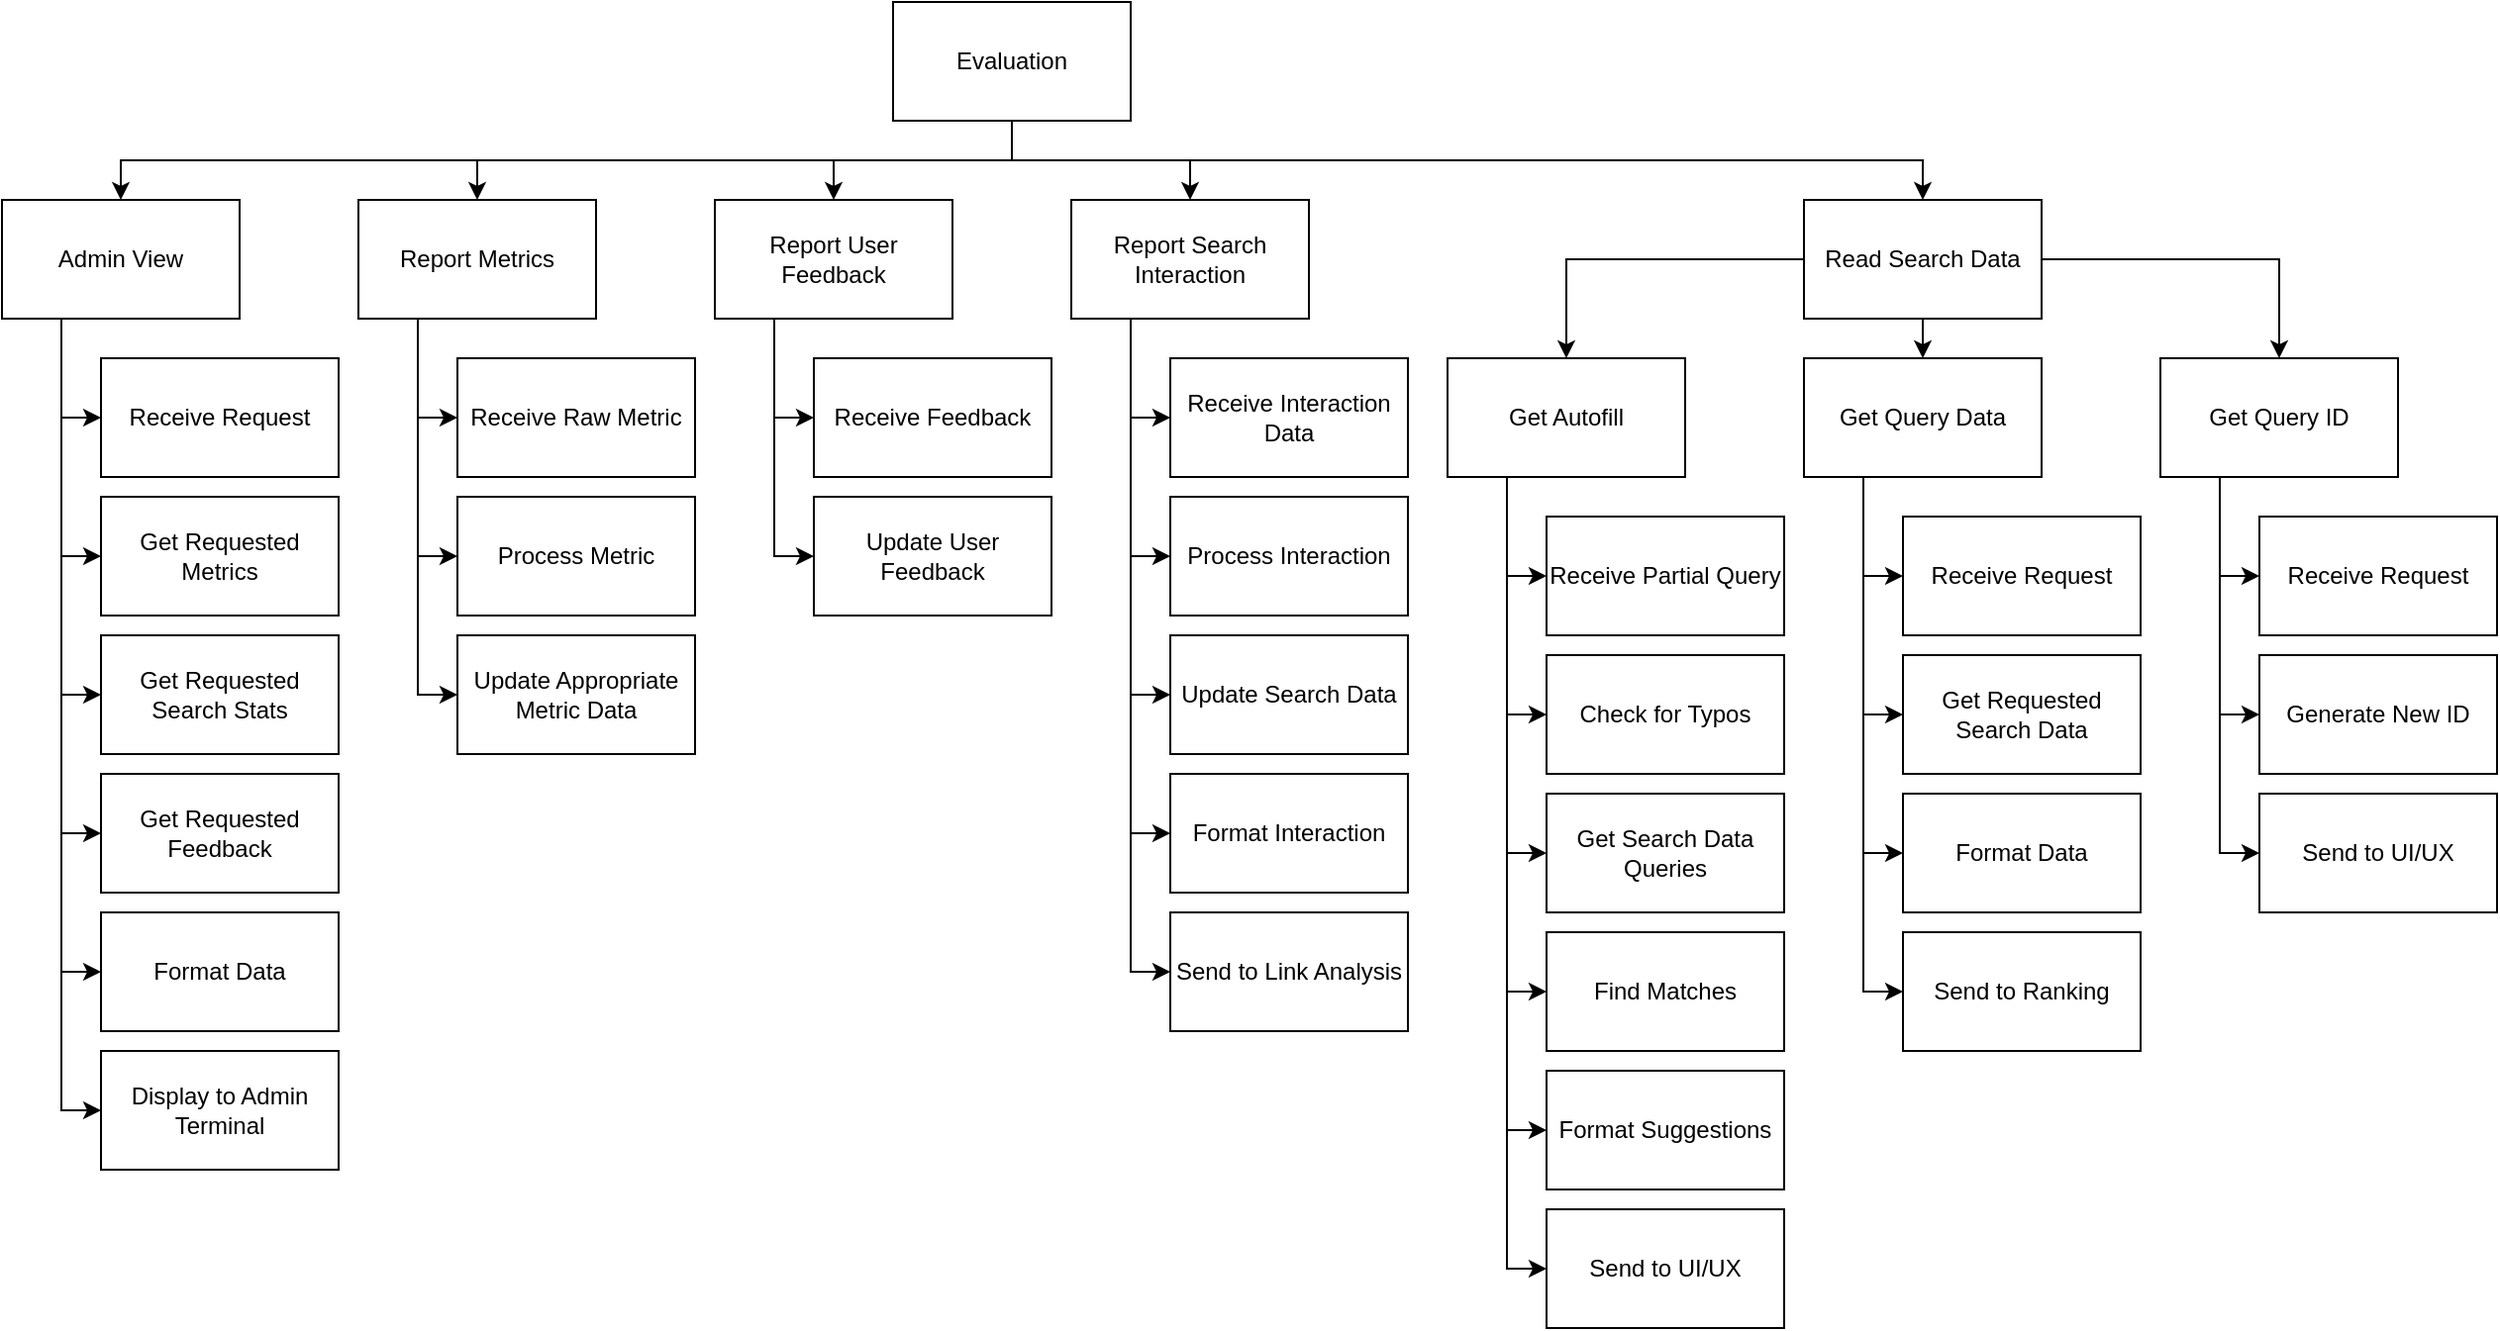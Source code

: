 <mxfile version="24.8.6">
  <diagram name="Page-1" id="ogBhhZRo0rQWLZHBE7oS">
    <mxGraphModel dx="1430" dy="786" grid="0" gridSize="10" guides="1" tooltips="1" connect="1" arrows="1" fold="1" page="0" pageScale="1" pageWidth="850" pageHeight="1100" math="0" shadow="0">
      <root>
        <mxCell id="0" />
        <mxCell id="1" parent="0" />
        <mxCell id="Z3WQjZL3pSgN0Kirx5X1-16" style="rounded=0;orthogonalLoop=1;jettySize=auto;html=1;exitX=0.5;exitY=1;exitDx=0;exitDy=0;entryX=0.5;entryY=0;entryDx=0;entryDy=0;edgeStyle=orthogonalEdgeStyle;elbow=vertical;" parent="1" source="5Jzayr4y2JuYEvUXEJst-1" target="Z3WQjZL3pSgN0Kirx5X1-13" edge="1">
          <mxGeometry relative="1" as="geometry" />
        </mxCell>
        <mxCell id="Z3WQjZL3pSgN0Kirx5X1-17" style="rounded=0;orthogonalLoop=1;jettySize=auto;html=1;exitX=0.5;exitY=1;exitDx=0;exitDy=0;entryX=0.5;entryY=0;entryDx=0;entryDy=0;edgeStyle=orthogonalEdgeStyle;elbow=vertical;" parent="1" source="5Jzayr4y2JuYEvUXEJst-1" target="Z3WQjZL3pSgN0Kirx5X1-14" edge="1">
          <mxGeometry relative="1" as="geometry" />
        </mxCell>
        <mxCell id="Z3WQjZL3pSgN0Kirx5X1-71" style="edgeStyle=orthogonalEdgeStyle;rounded=0;orthogonalLoop=1;jettySize=auto;html=1;exitX=0.5;exitY=1;exitDx=0;exitDy=0;entryX=0.5;entryY=0;entryDx=0;entryDy=0;" parent="1" source="5Jzayr4y2JuYEvUXEJst-1" target="Z3WQjZL3pSgN0Kirx5X1-59" edge="1">
          <mxGeometry relative="1" as="geometry" />
        </mxCell>
        <mxCell id="Z3WQjZL3pSgN0Kirx5X1-72" style="edgeStyle=orthogonalEdgeStyle;rounded=0;orthogonalLoop=1;jettySize=auto;html=1;exitX=0.5;exitY=1;exitDx=0;exitDy=0;entryX=0.5;entryY=0;entryDx=0;entryDy=0;" parent="1" source="5Jzayr4y2JuYEvUXEJst-1" target="Z3WQjZL3pSgN0Kirx5X1-70" edge="1">
          <mxGeometry relative="1" as="geometry" />
        </mxCell>
        <mxCell id="Z3WQjZL3pSgN0Kirx5X1-85" style="edgeStyle=orthogonalEdgeStyle;rounded=0;orthogonalLoop=1;jettySize=auto;html=1;exitX=0.5;exitY=1;exitDx=0;exitDy=0;entryX=0.5;entryY=0;entryDx=0;entryDy=0;" parent="1" source="5Jzayr4y2JuYEvUXEJst-1" target="Z3WQjZL3pSgN0Kirx5X1-83" edge="1">
          <mxGeometry relative="1" as="geometry" />
        </mxCell>
        <mxCell id="5Jzayr4y2JuYEvUXEJst-1" value="Evaluation" style="rounded=0;whiteSpace=wrap;html=1;" parent="1" vertex="1">
          <mxGeometry x="450" y="20" width="120" height="60" as="geometry" />
        </mxCell>
        <mxCell id="Z3WQjZL3pSgN0Kirx5X1-4" value="Process Metric" style="rounded=0;whiteSpace=wrap;html=1;" parent="1" vertex="1">
          <mxGeometry x="230" y="270" width="120" height="60" as="geometry" />
        </mxCell>
        <mxCell id="Z3WQjZL3pSgN0Kirx5X1-5" value="Update Appropriate Metric Data" style="rounded=0;whiteSpace=wrap;html=1;" parent="1" vertex="1">
          <mxGeometry x="230" y="340" width="120" height="60" as="geometry" />
        </mxCell>
        <mxCell id="Z3WQjZL3pSgN0Kirx5X1-6" value="Receive Raw Metric" style="rounded=0;whiteSpace=wrap;html=1;" parent="1" vertex="1">
          <mxGeometry x="230" y="200" width="120" height="60" as="geometry" />
        </mxCell>
        <mxCell id="Z3WQjZL3pSgN0Kirx5X1-7" value="Format Suggestions" style="rounded=0;whiteSpace=wrap;html=1;" parent="1" vertex="1">
          <mxGeometry x="780" y="560" width="120" height="60" as="geometry" />
        </mxCell>
        <mxCell id="Z3WQjZL3pSgN0Kirx5X1-8" value="Find Matches" style="rounded=0;whiteSpace=wrap;html=1;" parent="1" vertex="1">
          <mxGeometry x="780" y="490" width="120" height="60" as="geometry" />
        </mxCell>
        <mxCell id="Z3WQjZL3pSgN0Kirx5X1-9" value="Get Search Data Queries" style="rounded=0;whiteSpace=wrap;html=1;" parent="1" vertex="1">
          <mxGeometry x="780" y="420" width="120" height="60" as="geometry" />
        </mxCell>
        <mxCell id="Z3WQjZL3pSgN0Kirx5X1-10" value="Check for Typos" style="rounded=0;whiteSpace=wrap;html=1;" parent="1" vertex="1">
          <mxGeometry x="780" y="350" width="120" height="60" as="geometry" />
        </mxCell>
        <mxCell id="Z3WQjZL3pSgN0Kirx5X1-11" value="Receive Partial Query" style="rounded=0;whiteSpace=wrap;html=1;" parent="1" vertex="1">
          <mxGeometry x="780" y="280" width="120" height="60" as="geometry" />
        </mxCell>
        <mxCell id="Z3WQjZL3pSgN0Kirx5X1-19" style="edgeStyle=orthogonalEdgeStyle;rounded=0;orthogonalLoop=1;jettySize=auto;html=1;exitX=0.25;exitY=1;exitDx=0;exitDy=0;entryX=0;entryY=0.5;entryDx=0;entryDy=0;" parent="1" source="Z3WQjZL3pSgN0Kirx5X1-12" target="Z3WQjZL3pSgN0Kirx5X1-11" edge="1">
          <mxGeometry relative="1" as="geometry" />
        </mxCell>
        <mxCell id="Z3WQjZL3pSgN0Kirx5X1-20" style="edgeStyle=orthogonalEdgeStyle;rounded=0;orthogonalLoop=1;jettySize=auto;html=1;exitX=0.25;exitY=1;exitDx=0;exitDy=0;entryX=0;entryY=0.5;entryDx=0;entryDy=0;" parent="1" source="Z3WQjZL3pSgN0Kirx5X1-12" target="Z3WQjZL3pSgN0Kirx5X1-10" edge="1">
          <mxGeometry relative="1" as="geometry" />
        </mxCell>
        <mxCell id="Z3WQjZL3pSgN0Kirx5X1-21" style="edgeStyle=orthogonalEdgeStyle;rounded=0;orthogonalLoop=1;jettySize=auto;html=1;exitX=0.25;exitY=1;exitDx=0;exitDy=0;entryX=0;entryY=0.5;entryDx=0;entryDy=0;" parent="1" source="Z3WQjZL3pSgN0Kirx5X1-12" target="Z3WQjZL3pSgN0Kirx5X1-9" edge="1">
          <mxGeometry relative="1" as="geometry" />
        </mxCell>
        <mxCell id="Z3WQjZL3pSgN0Kirx5X1-22" style="edgeStyle=orthogonalEdgeStyle;rounded=0;orthogonalLoop=1;jettySize=auto;html=1;exitX=0.25;exitY=1;exitDx=0;exitDy=0;entryX=0;entryY=0.5;entryDx=0;entryDy=0;" parent="1" source="Z3WQjZL3pSgN0Kirx5X1-12" target="Z3WQjZL3pSgN0Kirx5X1-8" edge="1">
          <mxGeometry relative="1" as="geometry" />
        </mxCell>
        <mxCell id="Z3WQjZL3pSgN0Kirx5X1-23" style="edgeStyle=orthogonalEdgeStyle;rounded=0;orthogonalLoop=1;jettySize=auto;html=1;exitX=0.25;exitY=1;exitDx=0;exitDy=0;entryX=0;entryY=0.5;entryDx=0;entryDy=0;" parent="1" source="Z3WQjZL3pSgN0Kirx5X1-12" target="Z3WQjZL3pSgN0Kirx5X1-7" edge="1">
          <mxGeometry relative="1" as="geometry" />
        </mxCell>
        <mxCell id="Z3WQjZL3pSgN0Kirx5X1-112" style="edgeStyle=orthogonalEdgeStyle;rounded=0;orthogonalLoop=1;jettySize=auto;html=1;exitX=0.25;exitY=1;exitDx=0;exitDy=0;entryX=0;entryY=0.5;entryDx=0;entryDy=0;" parent="1" source="Z3WQjZL3pSgN0Kirx5X1-12" target="Z3WQjZL3pSgN0Kirx5X1-111" edge="1">
          <mxGeometry relative="1" as="geometry">
            <mxPoint x="780" y="660" as="targetPoint" />
          </mxGeometry>
        </mxCell>
        <mxCell id="Z3WQjZL3pSgN0Kirx5X1-12" value="Get Autofill" style="rounded=0;whiteSpace=wrap;html=1;" parent="1" vertex="1">
          <mxGeometry x="730" y="200" width="120" height="60" as="geometry" />
        </mxCell>
        <mxCell id="Z3WQjZL3pSgN0Kirx5X1-24" style="edgeStyle=orthogonalEdgeStyle;rounded=0;orthogonalLoop=1;jettySize=auto;html=1;exitX=0.25;exitY=1;exitDx=0;exitDy=0;entryX=0;entryY=0.5;entryDx=0;entryDy=0;" parent="1" source="Z3WQjZL3pSgN0Kirx5X1-13" target="Z3WQjZL3pSgN0Kirx5X1-6" edge="1">
          <mxGeometry relative="1" as="geometry" />
        </mxCell>
        <mxCell id="Z3WQjZL3pSgN0Kirx5X1-25" style="edgeStyle=orthogonalEdgeStyle;rounded=0;orthogonalLoop=1;jettySize=auto;html=1;exitX=0.25;exitY=1;exitDx=0;exitDy=0;entryX=0;entryY=0.5;entryDx=0;entryDy=0;" parent="1" source="Z3WQjZL3pSgN0Kirx5X1-13" target="Z3WQjZL3pSgN0Kirx5X1-5" edge="1">
          <mxGeometry relative="1" as="geometry" />
        </mxCell>
        <mxCell id="Z3WQjZL3pSgN0Kirx5X1-26" style="edgeStyle=orthogonalEdgeStyle;rounded=0;orthogonalLoop=1;jettySize=auto;html=1;exitX=0.25;exitY=1;exitDx=0;exitDy=0;entryX=0;entryY=0.5;entryDx=0;entryDy=0;" parent="1" source="Z3WQjZL3pSgN0Kirx5X1-13" target="Z3WQjZL3pSgN0Kirx5X1-4" edge="1">
          <mxGeometry relative="1" as="geometry" />
        </mxCell>
        <mxCell id="Z3WQjZL3pSgN0Kirx5X1-13" value="Report Metrics" style="rounded=0;whiteSpace=wrap;html=1;" parent="1" vertex="1">
          <mxGeometry x="180" y="120" width="120" height="60" as="geometry" />
        </mxCell>
        <mxCell id="Z3WQjZL3pSgN0Kirx5X1-36" style="edgeStyle=orthogonalEdgeStyle;rounded=0;orthogonalLoop=1;jettySize=auto;html=1;exitX=0.25;exitY=1;exitDx=0;exitDy=0;entryX=0;entryY=0.5;entryDx=0;entryDy=0;" parent="1" source="Z3WQjZL3pSgN0Kirx5X1-14" target="Z3WQjZL3pSgN0Kirx5X1-32" edge="1">
          <mxGeometry relative="1" as="geometry" />
        </mxCell>
        <mxCell id="Z3WQjZL3pSgN0Kirx5X1-37" style="edgeStyle=orthogonalEdgeStyle;rounded=0;orthogonalLoop=1;jettySize=auto;html=1;exitX=0.25;exitY=1;exitDx=0;exitDy=0;entryX=0;entryY=0.5;entryDx=0;entryDy=0;" parent="1" source="Z3WQjZL3pSgN0Kirx5X1-14" target="Z3WQjZL3pSgN0Kirx5X1-30" edge="1">
          <mxGeometry relative="1" as="geometry" />
        </mxCell>
        <mxCell id="Z3WQjZL3pSgN0Kirx5X1-14" value="Report User Feedback" style="rounded=0;whiteSpace=wrap;html=1;" parent="1" vertex="1">
          <mxGeometry x="360" y="120" width="120" height="60" as="geometry" />
        </mxCell>
        <mxCell id="Z3WQjZL3pSgN0Kirx5X1-30" value="Update User Feedback" style="rounded=0;whiteSpace=wrap;html=1;" parent="1" vertex="1">
          <mxGeometry x="410" y="270" width="120" height="60" as="geometry" />
        </mxCell>
        <mxCell id="Z3WQjZL3pSgN0Kirx5X1-32" value="Receive Feedback" style="rounded=0;whiteSpace=wrap;html=1;" parent="1" vertex="1">
          <mxGeometry x="410" y="200" width="120" height="60" as="geometry" />
        </mxCell>
        <mxCell id="Z3WQjZL3pSgN0Kirx5X1-50" value="Format Interaction" style="rounded=0;whiteSpace=wrap;html=1;" parent="1" vertex="1">
          <mxGeometry x="590" y="410" width="120" height="60" as="geometry" />
        </mxCell>
        <mxCell id="Z3WQjZL3pSgN0Kirx5X1-51" value="Update Search Data" style="rounded=0;whiteSpace=wrap;html=1;" parent="1" vertex="1">
          <mxGeometry x="590" y="340" width="120" height="60" as="geometry" />
        </mxCell>
        <mxCell id="Z3WQjZL3pSgN0Kirx5X1-52" value="Process Interaction" style="rounded=0;whiteSpace=wrap;html=1;" parent="1" vertex="1">
          <mxGeometry x="590" y="270" width="120" height="60" as="geometry" />
        </mxCell>
        <mxCell id="Z3WQjZL3pSgN0Kirx5X1-53" value="Receive Interaction Data" style="rounded=0;whiteSpace=wrap;html=1;" parent="1" vertex="1">
          <mxGeometry x="590" y="200" width="120" height="60" as="geometry" />
        </mxCell>
        <mxCell id="Z3WQjZL3pSgN0Kirx5X1-54" style="edgeStyle=orthogonalEdgeStyle;rounded=0;orthogonalLoop=1;jettySize=auto;html=1;exitX=0.25;exitY=1;exitDx=0;exitDy=0;entryX=0;entryY=0.5;entryDx=0;entryDy=0;" parent="1" source="Z3WQjZL3pSgN0Kirx5X1-59" target="Z3WQjZL3pSgN0Kirx5X1-53" edge="1">
          <mxGeometry relative="1" as="geometry" />
        </mxCell>
        <mxCell id="Z3WQjZL3pSgN0Kirx5X1-55" style="edgeStyle=orthogonalEdgeStyle;rounded=0;orthogonalLoop=1;jettySize=auto;html=1;exitX=0.25;exitY=1;exitDx=0;exitDy=0;entryX=0;entryY=0.5;entryDx=0;entryDy=0;" parent="1" source="Z3WQjZL3pSgN0Kirx5X1-59" target="Z3WQjZL3pSgN0Kirx5X1-52" edge="1">
          <mxGeometry relative="1" as="geometry" />
        </mxCell>
        <mxCell id="Z3WQjZL3pSgN0Kirx5X1-56" style="edgeStyle=orthogonalEdgeStyle;rounded=0;orthogonalLoop=1;jettySize=auto;html=1;exitX=0.25;exitY=1;exitDx=0;exitDy=0;entryX=0;entryY=0.5;entryDx=0;entryDy=0;" parent="1" source="Z3WQjZL3pSgN0Kirx5X1-59" target="Z3WQjZL3pSgN0Kirx5X1-51" edge="1">
          <mxGeometry relative="1" as="geometry" />
        </mxCell>
        <mxCell id="Z3WQjZL3pSgN0Kirx5X1-57" style="edgeStyle=orthogonalEdgeStyle;rounded=0;orthogonalLoop=1;jettySize=auto;html=1;exitX=0.25;exitY=1;exitDx=0;exitDy=0;entryX=0;entryY=0.5;entryDx=0;entryDy=0;" parent="1" source="Z3WQjZL3pSgN0Kirx5X1-59" target="Z3WQjZL3pSgN0Kirx5X1-50" edge="1">
          <mxGeometry relative="1" as="geometry" />
        </mxCell>
        <mxCell id="Z3WQjZL3pSgN0Kirx5X1-114" style="edgeStyle=orthogonalEdgeStyle;rounded=0;orthogonalLoop=1;jettySize=auto;html=1;exitX=0.25;exitY=1;exitDx=0;exitDy=0;entryX=0;entryY=0.5;entryDx=0;entryDy=0;" parent="1" source="Z3WQjZL3pSgN0Kirx5X1-59" target="Z3WQjZL3pSgN0Kirx5X1-113" edge="1">
          <mxGeometry relative="1" as="geometry" />
        </mxCell>
        <mxCell id="Z3WQjZL3pSgN0Kirx5X1-59" value="Report Search Interaction" style="rounded=0;whiteSpace=wrap;html=1;" parent="1" vertex="1">
          <mxGeometry x="540" y="120" width="120" height="60" as="geometry" />
        </mxCell>
        <mxCell id="Z3WQjZL3pSgN0Kirx5X1-88" style="edgeStyle=orthogonalEdgeStyle;rounded=0;orthogonalLoop=1;jettySize=auto;html=1;exitX=0;exitY=0.5;exitDx=0;exitDy=0;entryX=0.5;entryY=0;entryDx=0;entryDy=0;" parent="1" source="Z3WQjZL3pSgN0Kirx5X1-70" target="Z3WQjZL3pSgN0Kirx5X1-12" edge="1">
          <mxGeometry relative="1" as="geometry" />
        </mxCell>
        <mxCell id="Z3WQjZL3pSgN0Kirx5X1-117" style="edgeStyle=orthogonalEdgeStyle;rounded=0;orthogonalLoop=1;jettySize=auto;html=1;exitX=0.5;exitY=1;exitDx=0;exitDy=0;entryX=0.5;entryY=0;entryDx=0;entryDy=0;" parent="1" source="Z3WQjZL3pSgN0Kirx5X1-70" target="Z3WQjZL3pSgN0Kirx5X1-99" edge="1">
          <mxGeometry relative="1" as="geometry" />
        </mxCell>
        <mxCell id="Z3WQjZL3pSgN0Kirx5X1-118" style="edgeStyle=orthogonalEdgeStyle;rounded=0;orthogonalLoop=1;jettySize=auto;html=1;exitX=1;exitY=0.5;exitDx=0;exitDy=0;entryX=0.5;entryY=0;entryDx=0;entryDy=0;" parent="1" source="Z3WQjZL3pSgN0Kirx5X1-70" target="Z3WQjZL3pSgN0Kirx5X1-110" edge="1">
          <mxGeometry relative="1" as="geometry" />
        </mxCell>
        <mxCell id="Z3WQjZL3pSgN0Kirx5X1-70" value="Read Search Data" style="rounded=0;whiteSpace=wrap;html=1;" parent="1" vertex="1">
          <mxGeometry x="910" y="120" width="120" height="60" as="geometry" />
        </mxCell>
        <mxCell id="Z3WQjZL3pSgN0Kirx5X1-73" value="Display to Admin Terminal" style="rounded=0;whiteSpace=wrap;html=1;" parent="1" vertex="1">
          <mxGeometry x="50" y="550" width="120" height="60" as="geometry" />
        </mxCell>
        <mxCell id="Z3WQjZL3pSgN0Kirx5X1-74" value="Format Data" style="rounded=0;whiteSpace=wrap;html=1;" parent="1" vertex="1">
          <mxGeometry x="50" y="480" width="120" height="60" as="geometry" />
        </mxCell>
        <mxCell id="Z3WQjZL3pSgN0Kirx5X1-75" value="Get Requested Search Stats" style="rounded=0;whiteSpace=wrap;html=1;" parent="1" vertex="1">
          <mxGeometry x="50" y="340" width="120" height="60" as="geometry" />
        </mxCell>
        <mxCell id="Z3WQjZL3pSgN0Kirx5X1-76" value="Get Requested Metrics" style="rounded=0;whiteSpace=wrap;html=1;" parent="1" vertex="1">
          <mxGeometry x="50" y="270" width="120" height="60" as="geometry" />
        </mxCell>
        <mxCell id="Z3WQjZL3pSgN0Kirx5X1-77" value="Receive Request" style="rounded=0;whiteSpace=wrap;html=1;" parent="1" vertex="1">
          <mxGeometry x="50" y="200" width="120" height="60" as="geometry" />
        </mxCell>
        <mxCell id="Z3WQjZL3pSgN0Kirx5X1-78" style="edgeStyle=orthogonalEdgeStyle;rounded=0;orthogonalLoop=1;jettySize=auto;html=1;exitX=0.25;exitY=1;exitDx=0;exitDy=0;entryX=0;entryY=0.5;entryDx=0;entryDy=0;" parent="1" source="Z3WQjZL3pSgN0Kirx5X1-83" target="Z3WQjZL3pSgN0Kirx5X1-77" edge="1">
          <mxGeometry relative="1" as="geometry" />
        </mxCell>
        <mxCell id="Z3WQjZL3pSgN0Kirx5X1-79" style="edgeStyle=orthogonalEdgeStyle;rounded=0;orthogonalLoop=1;jettySize=auto;html=1;exitX=0.25;exitY=1;exitDx=0;exitDy=0;entryX=0;entryY=0.5;entryDx=0;entryDy=0;" parent="1" source="Z3WQjZL3pSgN0Kirx5X1-83" target="Z3WQjZL3pSgN0Kirx5X1-76" edge="1">
          <mxGeometry relative="1" as="geometry" />
        </mxCell>
        <mxCell id="Z3WQjZL3pSgN0Kirx5X1-80" style="edgeStyle=orthogonalEdgeStyle;rounded=0;orthogonalLoop=1;jettySize=auto;html=1;exitX=0.25;exitY=1;exitDx=0;exitDy=0;entryX=0;entryY=0.5;entryDx=0;entryDy=0;" parent="1" source="Z3WQjZL3pSgN0Kirx5X1-83" target="Z3WQjZL3pSgN0Kirx5X1-75" edge="1">
          <mxGeometry relative="1" as="geometry" />
        </mxCell>
        <mxCell id="Z3WQjZL3pSgN0Kirx5X1-81" style="edgeStyle=orthogonalEdgeStyle;rounded=0;orthogonalLoop=1;jettySize=auto;html=1;exitX=0.25;exitY=1;exitDx=0;exitDy=0;entryX=0;entryY=0.5;entryDx=0;entryDy=0;" parent="1" source="Z3WQjZL3pSgN0Kirx5X1-83" target="Z3WQjZL3pSgN0Kirx5X1-74" edge="1">
          <mxGeometry relative="1" as="geometry" />
        </mxCell>
        <mxCell id="Z3WQjZL3pSgN0Kirx5X1-82" style="edgeStyle=orthogonalEdgeStyle;rounded=0;orthogonalLoop=1;jettySize=auto;html=1;exitX=0.25;exitY=1;exitDx=0;exitDy=0;entryX=0;entryY=0.5;entryDx=0;entryDy=0;" parent="1" source="Z3WQjZL3pSgN0Kirx5X1-83" target="Z3WQjZL3pSgN0Kirx5X1-73" edge="1">
          <mxGeometry relative="1" as="geometry" />
        </mxCell>
        <mxCell id="Z3WQjZL3pSgN0Kirx5X1-87" style="edgeStyle=orthogonalEdgeStyle;rounded=0;orthogonalLoop=1;jettySize=auto;html=1;exitX=0.25;exitY=1;exitDx=0;exitDy=0;entryX=0;entryY=0.5;entryDx=0;entryDy=0;" parent="1" source="Z3WQjZL3pSgN0Kirx5X1-83" target="Z3WQjZL3pSgN0Kirx5X1-86" edge="1">
          <mxGeometry relative="1" as="geometry" />
        </mxCell>
        <mxCell id="Z3WQjZL3pSgN0Kirx5X1-83" value="Admin View" style="rounded=0;whiteSpace=wrap;html=1;" parent="1" vertex="1">
          <mxGeometry y="120" width="120" height="60" as="geometry" />
        </mxCell>
        <mxCell id="Z3WQjZL3pSgN0Kirx5X1-86" value="Get Requested Feedback" style="rounded=0;whiteSpace=wrap;html=1;" parent="1" vertex="1">
          <mxGeometry x="50" y="410" width="120" height="60" as="geometry" />
        </mxCell>
        <mxCell id="Z3WQjZL3pSgN0Kirx5X1-91" value="Format Data" style="rounded=0;whiteSpace=wrap;html=1;" parent="1" vertex="1">
          <mxGeometry x="960" y="420" width="120" height="60" as="geometry" />
        </mxCell>
        <mxCell id="Z3WQjZL3pSgN0Kirx5X1-92" value="Get Requested Search Data" style="rounded=0;whiteSpace=wrap;html=1;" parent="1" vertex="1">
          <mxGeometry x="960" y="350" width="120" height="60" as="geometry" />
        </mxCell>
        <mxCell id="Z3WQjZL3pSgN0Kirx5X1-93" value="Receive Request" style="rounded=0;whiteSpace=wrap;html=1;" parent="1" vertex="1">
          <mxGeometry x="960" y="280" width="120" height="60" as="geometry" />
        </mxCell>
        <mxCell id="Z3WQjZL3pSgN0Kirx5X1-94" style="edgeStyle=orthogonalEdgeStyle;rounded=0;orthogonalLoop=1;jettySize=auto;html=1;exitX=0.25;exitY=1;exitDx=0;exitDy=0;entryX=0;entryY=0.5;entryDx=0;entryDy=0;" parent="1" source="Z3WQjZL3pSgN0Kirx5X1-99" target="Z3WQjZL3pSgN0Kirx5X1-93" edge="1">
          <mxGeometry relative="1" as="geometry" />
        </mxCell>
        <mxCell id="Z3WQjZL3pSgN0Kirx5X1-95" style="edgeStyle=orthogonalEdgeStyle;rounded=0;orthogonalLoop=1;jettySize=auto;html=1;exitX=0.25;exitY=1;exitDx=0;exitDy=0;entryX=0;entryY=0.5;entryDx=0;entryDy=0;" parent="1" source="Z3WQjZL3pSgN0Kirx5X1-99" target="Z3WQjZL3pSgN0Kirx5X1-92" edge="1">
          <mxGeometry relative="1" as="geometry" />
        </mxCell>
        <mxCell id="Z3WQjZL3pSgN0Kirx5X1-96" style="edgeStyle=orthogonalEdgeStyle;rounded=0;orthogonalLoop=1;jettySize=auto;html=1;exitX=0.25;exitY=1;exitDx=0;exitDy=0;entryX=0;entryY=0.5;entryDx=0;entryDy=0;" parent="1" source="Z3WQjZL3pSgN0Kirx5X1-99" target="Z3WQjZL3pSgN0Kirx5X1-91" edge="1">
          <mxGeometry relative="1" as="geometry" />
        </mxCell>
        <mxCell id="Z3WQjZL3pSgN0Kirx5X1-116" style="edgeStyle=orthogonalEdgeStyle;rounded=0;orthogonalLoop=1;jettySize=auto;html=1;exitX=0.25;exitY=1;exitDx=0;exitDy=0;entryX=0;entryY=0.5;entryDx=0;entryDy=0;" parent="1" source="Z3WQjZL3pSgN0Kirx5X1-99" target="Z3WQjZL3pSgN0Kirx5X1-115" edge="1">
          <mxGeometry relative="1" as="geometry" />
        </mxCell>
        <mxCell id="Z3WQjZL3pSgN0Kirx5X1-99" value="Get Query Data" style="rounded=0;whiteSpace=wrap;html=1;" parent="1" vertex="1">
          <mxGeometry x="910" y="200" width="120" height="60" as="geometry" />
        </mxCell>
        <mxCell id="Z3WQjZL3pSgN0Kirx5X1-102" value="Send to UI/UX" style="rounded=0;whiteSpace=wrap;html=1;" parent="1" vertex="1">
          <mxGeometry x="1140" y="420" width="120" height="60" as="geometry" />
        </mxCell>
        <mxCell id="Z3WQjZL3pSgN0Kirx5X1-103" value="Generate New ID" style="rounded=0;whiteSpace=wrap;html=1;" parent="1" vertex="1">
          <mxGeometry x="1140" y="350" width="120" height="60" as="geometry" />
        </mxCell>
        <mxCell id="Z3WQjZL3pSgN0Kirx5X1-104" value="Receive Request" style="rounded=0;whiteSpace=wrap;html=1;" parent="1" vertex="1">
          <mxGeometry x="1140" y="280" width="120" height="60" as="geometry" />
        </mxCell>
        <mxCell id="Z3WQjZL3pSgN0Kirx5X1-105" style="edgeStyle=orthogonalEdgeStyle;rounded=0;orthogonalLoop=1;jettySize=auto;html=1;exitX=0.25;exitY=1;exitDx=0;exitDy=0;entryX=0;entryY=0.5;entryDx=0;entryDy=0;" parent="1" source="Z3WQjZL3pSgN0Kirx5X1-110" target="Z3WQjZL3pSgN0Kirx5X1-104" edge="1">
          <mxGeometry relative="1" as="geometry" />
        </mxCell>
        <mxCell id="Z3WQjZL3pSgN0Kirx5X1-106" style="edgeStyle=orthogonalEdgeStyle;rounded=0;orthogonalLoop=1;jettySize=auto;html=1;exitX=0.25;exitY=1;exitDx=0;exitDy=0;entryX=0;entryY=0.5;entryDx=0;entryDy=0;" parent="1" source="Z3WQjZL3pSgN0Kirx5X1-110" target="Z3WQjZL3pSgN0Kirx5X1-103" edge="1">
          <mxGeometry relative="1" as="geometry" />
        </mxCell>
        <mxCell id="Z3WQjZL3pSgN0Kirx5X1-107" style="edgeStyle=orthogonalEdgeStyle;rounded=0;orthogonalLoop=1;jettySize=auto;html=1;exitX=0.25;exitY=1;exitDx=0;exitDy=0;entryX=0;entryY=0.5;entryDx=0;entryDy=0;" parent="1" source="Z3WQjZL3pSgN0Kirx5X1-110" target="Z3WQjZL3pSgN0Kirx5X1-102" edge="1">
          <mxGeometry relative="1" as="geometry" />
        </mxCell>
        <mxCell id="Z3WQjZL3pSgN0Kirx5X1-110" value="Get Query ID" style="rounded=0;whiteSpace=wrap;html=1;" parent="1" vertex="1">
          <mxGeometry x="1090" y="200" width="120" height="60" as="geometry" />
        </mxCell>
        <mxCell id="Z3WQjZL3pSgN0Kirx5X1-111" value="Send to UI/UX" style="rounded=0;whiteSpace=wrap;html=1;" parent="1" vertex="1">
          <mxGeometry x="780" y="630" width="120" height="60" as="geometry" />
        </mxCell>
        <mxCell id="Z3WQjZL3pSgN0Kirx5X1-113" value="Send to Link Analysis" style="rounded=0;whiteSpace=wrap;html=1;" parent="1" vertex="1">
          <mxGeometry x="590" y="480" width="120" height="60" as="geometry" />
        </mxCell>
        <mxCell id="Z3WQjZL3pSgN0Kirx5X1-115" value="Send to Ranking" style="rounded=0;whiteSpace=wrap;html=1;" parent="1" vertex="1">
          <mxGeometry x="960" y="490" width="120" height="60" as="geometry" />
        </mxCell>
      </root>
    </mxGraphModel>
  </diagram>
</mxfile>
